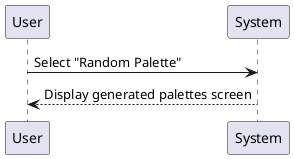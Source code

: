 @startuml
User -> System: Select "Random Palette"
System --> User: Display generated palettes screen
@enduml